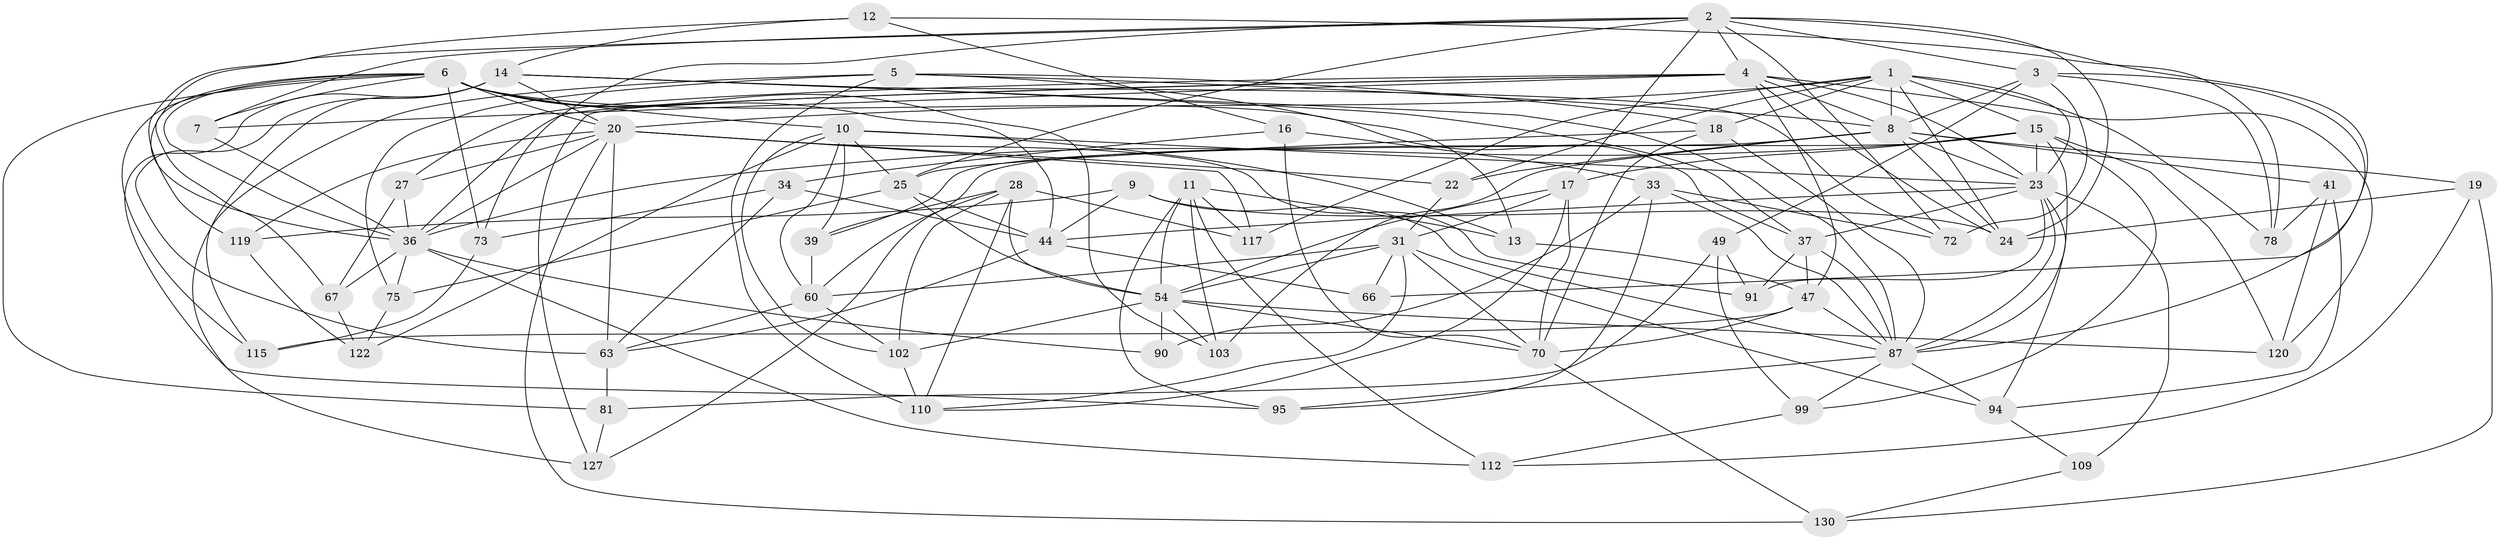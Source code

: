 // original degree distribution, {4: 1.0}
// Generated by graph-tools (version 1.1) at 2025/16/03/09/25 04:16:18]
// undirected, 65 vertices, 186 edges
graph export_dot {
graph [start="1"]
  node [color=gray90,style=filled];
  1 [super="+45"];
  2 [super="+26+53"];
  3 [super="+77"];
  4 [super="+29"];
  5 [super="+124"];
  6 [super="+51+65"];
  7;
  8 [super="+69+42"];
  9;
  10 [super="+52"];
  11 [super="+32"];
  12;
  13;
  14 [super="+30+101"];
  15 [super="+88+125"];
  16;
  17 [super="+21"];
  18 [super="+108"];
  19;
  20 [super="+43+61+64"];
  22;
  23 [super="+40+55"];
  24 [super="+48"];
  25 [super="+86"];
  27;
  28 [super="+59"];
  31 [super="+56"];
  33 [super="+46"];
  34;
  36 [super="+82+38+79"];
  37 [super="+116"];
  39;
  41;
  44 [super="+128+96"];
  47 [super="+98"];
  49;
  54 [super="+92"];
  60 [super="+85"];
  63 [super="+80"];
  66;
  67;
  70 [super="+104+83"];
  72;
  73;
  75;
  78;
  81;
  87 [super="+114+89+111"];
  90;
  91;
  94 [super="+100"];
  95;
  99;
  102 [super="+121"];
  103;
  109;
  110 [super="+126"];
  112;
  115;
  117;
  119;
  120;
  122;
  127;
  130;
  1 -- 22;
  1 -- 18;
  1 -- 117;
  1 -- 24;
  1 -- 78;
  1 -- 15;
  1 -- 8 [weight=2];
  1 -- 20;
  1 -- 23;
  2 -- 7;
  2 -- 73;
  2 -- 119;
  2 -- 17;
  2 -- 24;
  2 -- 3;
  2 -- 66;
  2 -- 72;
  2 -- 25;
  2 -- 4;
  3 -- 72;
  3 -- 49;
  3 -- 78;
  3 -- 87;
  3 -- 8;
  4 -- 27;
  4 -- 24;
  4 -- 127;
  4 -- 23;
  4 -- 36;
  4 -- 7;
  4 -- 8;
  4 -- 120;
  4 -- 47;
  5 -- 127;
  5 -- 75;
  5 -- 18;
  5 -- 13;
  5 -- 110;
  5 -- 8;
  6 -- 73;
  6 -- 20 [weight=2];
  6 -- 67;
  6 -- 103;
  6 -- 7;
  6 -- 44;
  6 -- 81;
  6 -- 115;
  6 -- 36;
  6 -- 37;
  6 -- 10;
  7 -- 36;
  8 -- 22;
  8 -- 19;
  8 -- 103;
  8 -- 41;
  8 -- 24;
  8 -- 23;
  8 -- 39;
  9 -- 119;
  9 -- 24;
  9 -- 44;
  9 -- 87;
  10 -- 102;
  10 -- 122;
  10 -- 39;
  10 -- 25;
  10 -- 60;
  10 -- 13;
  10 -- 23;
  11 -- 103;
  11 -- 117;
  11 -- 112;
  11 -- 13;
  11 -- 95;
  11 -- 54;
  12 -- 16;
  12 -- 78;
  12 -- 36;
  12 -- 14;
  13 -- 47;
  14 -- 63;
  14 -- 72;
  14 -- 37;
  14 -- 115;
  14 -- 95;
  14 -- 87;
  14 -- 20;
  15 -- 99;
  15 -- 36;
  15 -- 120;
  15 -- 17;
  15 -- 127;
  15 -- 87;
  15 -- 23;
  16 -- 34;
  16 -- 33;
  16 -- 70;
  17 -- 54;
  17 -- 31;
  17 -- 110;
  17 -- 70;
  18 -- 70 [weight=2];
  18 -- 25;
  18 -- 87;
  19 -- 24;
  19 -- 112;
  19 -- 130;
  20 -- 91;
  20 -- 130;
  20 -- 117;
  20 -- 119;
  20 -- 36;
  20 -- 22;
  20 -- 27;
  20 -- 63;
  22 -- 31;
  23 -- 91;
  23 -- 94;
  23 -- 37;
  23 -- 109 [weight=2];
  23 -- 44;
  23 -- 87;
  25 -- 75;
  25 -- 44;
  25 -- 54;
  27 -- 67;
  27 -- 36;
  28 -- 110;
  28 -- 117;
  28 -- 102;
  28 -- 39;
  28 -- 60;
  28 -- 54;
  31 -- 54;
  31 -- 60;
  31 -- 66;
  31 -- 94;
  31 -- 110;
  31 -- 70;
  33 -- 95;
  33 -- 72;
  33 -- 90;
  33 -- 87 [weight=2];
  34 -- 73;
  34 -- 63;
  34 -- 44;
  36 -- 75;
  36 -- 112;
  36 -- 67;
  36 -- 90 [weight=2];
  37 -- 91;
  37 -- 87;
  37 -- 47;
  39 -- 60;
  41 -- 120;
  41 -- 78;
  41 -- 94;
  44 -- 66 [weight=2];
  44 -- 63;
  47 -- 115;
  47 -- 87;
  47 -- 70;
  49 -- 99;
  49 -- 81;
  49 -- 91;
  54 -- 102;
  54 -- 103;
  54 -- 70;
  54 -- 120;
  54 -- 90;
  60 -- 63;
  60 -- 102;
  63 -- 81;
  67 -- 122;
  70 -- 130;
  73 -- 115;
  75 -- 122;
  81 -- 127;
  87 -- 94 [weight=2];
  87 -- 99;
  87 -- 95;
  94 -- 109;
  99 -- 112;
  102 -- 110 [weight=2];
  109 -- 130;
  119 -- 122;
}
